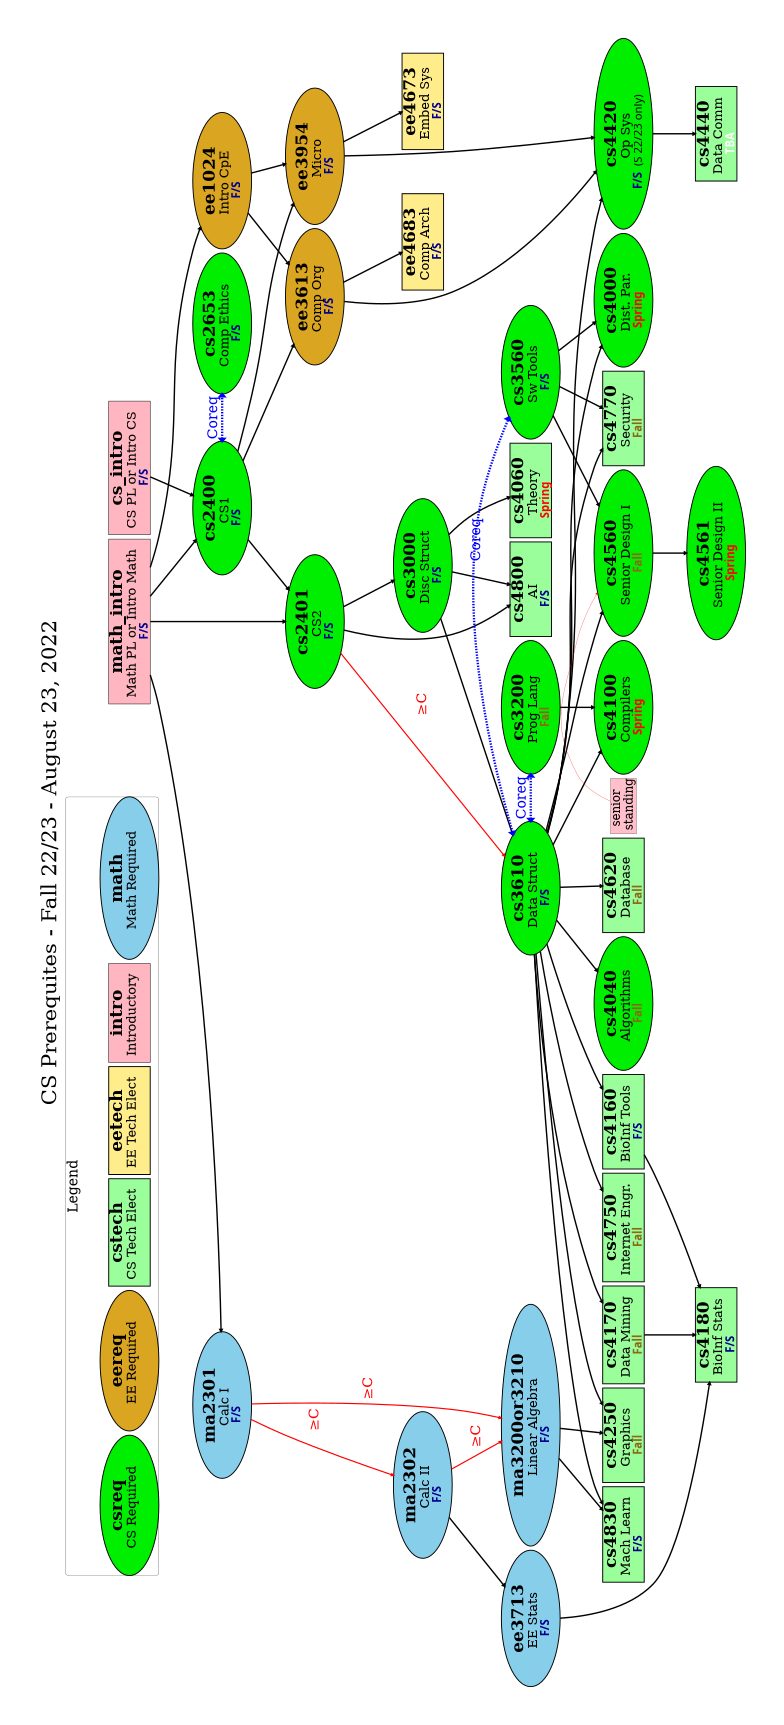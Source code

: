 # 0 "cs_ugrad.dotcc"
# 0 "<built-in>"
# 0 "<command-line>"
# 1 "cs_ugrad.dotcc"


# 1 "eecs_prereq_design.h" 1
# 4 "cs_ugrad.dotcc" 2




digraph cs_undergrad {

 rankdir=TB;



 size="11,8.5"
 margin="0.25,0.25"







 ranksep="2.0"


 graph [ dpi = 600 ];


 landscape=true


 labelloc="t"
 fontsize=90
    label="CS Prerequites - Fall 22/23 - August 23, 2022"




 subgraph free_space {
  EXTRA [ label = "S1", style = invis ]; FREESPACE1 [width=0,style = invis];
   };
 subgraph cluster_Legend {
     style = rounded;
  label="Legend"
  fontsize="60"

  node [shape=oval, sides=4, penwidth=4, style = "filled", fontcolor=black, fillcolor=skyblue,width=0.25,margin="0,0",fontsize=28] ; math [margin="0,0", label= < <FONT POINT-SIZE="72"> <b> math </b> </FONT> <br/> <FONT POINT-SIZE="55"> Math Required </FONT> <FONT POINT-SIZE="50"> <br /> </FONT> <FONT POINT-SIZE="48" face="Impact">   </FONT> >, ];
     node [shape = box, penwidth=2, style = filled, fontcolor=black, fillcolor=lightpink,width=0.25,margin="0,0",fontsize=28] ; intro [margin="0,0", label= < <FONT POINT-SIZE="72"> <b> intro </b> </FONT> <br/> <FONT POINT-SIZE="55"> Introductory </FONT> <FONT POINT-SIZE="50"> <br /> </FONT> <FONT POINT-SIZE="48" face="Impact">   </FONT> >, ];node [shape = rectangle, sides=10, penwidth=4, lightgoldenrod1 = blueviolet, style = filled, fillcolor=lightgoldenrod1,width=0.25,margin="0,0",fontsize=28] ; eetech [margin="0,0", label= < <FONT POINT-SIZE="72"> <b> eetech </b> </FONT> <br/> <FONT POINT-SIZE="55"> EE Tech Elect </FONT> <FONT POINT-SIZE="50"> <br /> </FONT> <FONT POINT-SIZE="48" face="Impact">   </FONT> >, ];
  node [shape = rectangle, sides=10, penwidth=4, palegreen1 = blueviolet, style = filled, fillcolor=palegreen1,width=0.25,margin="0,0",fontsize=28] ; cstech [margin="0,0", label= < <FONT POINT-SIZE="72"> <b> cstech </b> </FONT> <br/> <FONT POINT-SIZE="55"> CS Tech Elect </FONT> <FONT POINT-SIZE="50"> <br /> </FONT> <FONT POINT-SIZE="48" face="Impact">   </FONT> >, ];
  node [shape=oval, sides=4, penwidth=4, style = "filled", fontcolor=black, fillcolor=goldenrod,width=0.25,margin="0,0",fontsize=28] ; eereq [margin="0,0", label= < <FONT POINT-SIZE="72"> <b> eereq </b> </FONT> <br/> <FONT POINT-SIZE="55"> EE Required </FONT> <FONT POINT-SIZE="50"> <br /> </FONT> <FONT POINT-SIZE="48" face="Impact">   </FONT> >, ];
  node [shape=oval, sides=4, penwidth=4, style = "filled", fontcolor=black, fillcolor=green2,width=0.25,margin="0,0",fontsize=28] ; csreq [margin="0,0", label= < <FONT POINT-SIZE="72"> <b> csreq </b> </FONT> <br/> <FONT POINT-SIZE="55"> CS Required </FONT> <FONT POINT-SIZE="50"> <br /> </FONT> <FONT POINT-SIZE="48" face="Impact">   </FONT> >, ];






   };

 subgraph free_space {
  EXTRA [ label = "S2", style = invis ]; FREESPACE2 [width=5,style = invis];
   };






    node [shape = box, penwidth=2, style = filled, fontcolor=black, fillcolor=lightpink,width=0.25,margin="0,0",fontsize=28] ; cs_intro [margin="0,0", label= < <FONT POINT-SIZE="72"> <b> cs_intro </b> </FONT> <br/> <FONT POINT-SIZE="55"> CS PL or Intro CS </FONT> <FONT POINT-SIZE="50"> <br /> </FONT> <FONT POINT-SIZE="48" face="Impact"> <FONT COLOR="darkblue"><b> F/S </b></FONT>   </FONT> >, ];

    node [shape = box, penwidth=2, style = filled, fontcolor=black, fillcolor=lightpink,width=0.25,margin="0,0",fontsize=28] ; math_intro [margin="0,0", label= < <FONT POINT-SIZE="72"> <b> math_intro </b> </FONT> <br/> <FONT POINT-SIZE="55"> Math PL or Intro Math </FONT> <FONT POINT-SIZE="50"> <br /> </FONT> <FONT POINT-SIZE="48" face="Impact"> <FONT COLOR="darkblue"><b> F/S </b></FONT>   </FONT> >, ];

    node [shape=oval, sides=4, penwidth=4, style = "filled", fontcolor=black, fillcolor=skyblue,width=0.25,margin="0,0",fontsize=28] ; ma2301 [margin="0,0", label= < <FONT POINT-SIZE="72"> <b> ma2301 </b> </FONT> <br/> <FONT POINT-SIZE="55"> Calc I </FONT> <FONT POINT-SIZE="50"> <br /> </FONT> <FONT POINT-SIZE="48" face="Impact"> <FONT COLOR="darkblue"><b> F/S </b></FONT>   </FONT> >, ];
 math_intro -> ma2301 [penwidth=6]

 node [shape=oval, sides=4, penwidth=4, style = "filled", fontcolor=black, fillcolor=skyblue,width=0.25,margin="0,0",fontsize=28] ; ma2302 [margin="0,0", label= < <FONT POINT-SIZE="72"> <b> ma2302 </b> </FONT> <br/> <FONT POINT-SIZE="55"> Calc II </FONT> <FONT POINT-SIZE="50"> <br /> </FONT> <FONT POINT-SIZE="48" face="Impact"> <FONT COLOR="darkblue"><b> F/S </b></FONT>   </FONT> >, ];
 ma2301 -> ma2302 [ label = " ≥C", fontsize=60, fontcolor=red, penwidth=5, color=red, style=bold]

 node [shape=oval, sides=4, penwidth=4, style = "filled", fontcolor=black, fillcolor=skyblue,width=0.25,margin="0,0",fontsize=28] ; ma3200or3210 [margin="0,0", label= < <FONT POINT-SIZE="72"> <b> ma3200or3210 </b> </FONT> <br/> <FONT POINT-SIZE="55"> Linear Algebra </FONT> <FONT POINT-SIZE="50"> <br /> </FONT> <FONT POINT-SIZE="48" face="Impact"> <FONT COLOR="darkblue"><b> F/S </b></FONT>   </FONT> >, ];



 ma2301 -> ma3200or3210 [ label = " ≥C", fontsize=60, fontcolor=red, penwidth=5, color=red, style=bold]
 ma2302 -> ma3200or3210 [ label = " ≥C", fontsize=60, fontcolor=red, penwidth=5, color=red, style=bold]

 node [shape=oval, sides=4, penwidth=4, style = "filled", fontcolor=black, fillcolor=green2,width=0.25,margin="0,0",fontsize=28] ; cs2400 [margin="0,0", label= < <FONT POINT-SIZE="72"> <b> cs2400 </b> </FONT> <br/> <FONT POINT-SIZE="55"> CS1 </FONT> <FONT POINT-SIZE="50"> <br /> </FONT> <FONT POINT-SIZE="48" face="Impact"> <FONT COLOR="darkblue"><b> F/S </b></FONT>   </FONT> >, ];

 cs_intro -> cs2400 [penwidth=6]
 math_intro -> cs2400 [penwidth=6]

 node [shape=oval, sides=4, penwidth=4, style = "filled", fontcolor=black, fillcolor=green2,width=0.25,margin="0,0",fontsize=28] ; cs2401 [margin="0,0", label= < <FONT POINT-SIZE="72"> <b> cs2401 </b> </FONT> <br/> <FONT POINT-SIZE="55"> CS2 </FONT> <FONT POINT-SIZE="50"> <br /> </FONT> <FONT POINT-SIZE="48" face="Impact"> <FONT COLOR="darkblue"><b> F/S </b></FONT>   </FONT> >, ];
 cs2400 -> cs2401 [penwidth=6]
 math_intro -> cs2401 [penwidth=6]

 node [shape=oval, sides=4, penwidth=4, style = "filled", fontcolor=black, fillcolor=green2,width=0.25,margin="0,0",fontsize=28] ; cs3000 [margin="0,0", label= < <FONT POINT-SIZE="72"> <b> cs3000 </b> </FONT> <br/> <FONT POINT-SIZE="55"> Disc Struct </FONT> <FONT POINT-SIZE="50"> <br /> </FONT> <FONT POINT-SIZE="48" face="Impact"> <FONT COLOR="darkblue"><b> F/S </b></FONT>   </FONT> >, ];
 cs2401 -> cs3000 [penwidth=6]

 node [shape=oval, sides=4, penwidth=4, style = "filled", fontcolor=black, fillcolor=green2,width=0.25,margin="0,0",fontsize=28] ; cs3610 [margin="0,0", label= < <FONT POINT-SIZE="72"> <b> cs3610 </b> </FONT> <br/> <FONT POINT-SIZE="55"> Data Struct </FONT> <FONT POINT-SIZE="50"> <br /> </FONT> <FONT POINT-SIZE="48" face="Impact"> <FONT COLOR="darkblue"><b> F/S </b></FONT>   </FONT> >, ];

 cs2401 -> cs3610 [ label = " ≥C", fontsize=60, fontcolor=red, penwidth=5, color=red, style=bold]
 cs3000 -> cs3610 [penwidth=6]

 node [shape=oval, sides=4, penwidth=4, style = "filled", fontcolor=black, fillcolor=green2,width=0.25,margin="0,0",fontsize=28] ; cs3560 [margin="0,0", label= < <FONT POINT-SIZE="72"> <b> cs3560 </b> </FONT> <br/> <FONT POINT-SIZE="55"> Sw Tools </FONT> <FONT POINT-SIZE="50"> <br /> </FONT> <FONT POINT-SIZE="48" face="Impact"> <FONT COLOR="darkblue"><b> F/S </b></FONT>   </FONT> >, ];
 cs3610 -> cs3560 [ dir=both, label = "Coreq", fontcolor=blue, color=blue, style=bold fontsize=60, penwidth=10, style=dashed] { rank=same cs3560 cs3610 }





 node [shape=oval, sides=4, penwidth=4, style = "filled", fontcolor=black, fillcolor=goldenrod,width=0.25,margin="0,0",fontsize=28] ; ee1024 [margin="0,0", label= < <FONT POINT-SIZE="72"> <b> ee1024 </b> </FONT> <br/> <FONT POINT-SIZE="55"> Intro CpE </FONT> <FONT POINT-SIZE="50"> <br /> </FONT> <FONT POINT-SIZE="48" face="Impact"> <FONT COLOR="darkblue"><b> F/S </b></FONT>   </FONT> >, ];
 math_intro -> ee1024 [penwidth=6]

    node [shape=oval, sides=4, penwidth=4, style = "filled", fontcolor=black, fillcolor=goldenrod,width=0.25,margin="0,0",fontsize=28] ; ee3613 [margin="0,0", label= < <FONT POINT-SIZE="72"> <b> ee3613 </b> </FONT> <br/> <FONT POINT-SIZE="55"> Comp Org </FONT> <FONT POINT-SIZE="50"> <br /> </FONT> <FONT POINT-SIZE="48" face="Impact"> <FONT COLOR="darkblue"><b> F/S </b></FONT>   </FONT> >, ];
 ee1024 -> ee3613 [penwidth=6]
 cs2400 -> ee3613 [penwidth=6]

 node [shape=oval, sides=4, penwidth=4, style = "filled", fontcolor=black, fillcolor=goldenrod,width=0.25,margin="0,0",fontsize=28] ; ee3954 [margin="0,0", label= < <FONT POINT-SIZE="72"> <b> ee3954 </b> </FONT> <br/> <FONT POINT-SIZE="55"> Micro </FONT> <FONT POINT-SIZE="50"> <br /> </FONT> <FONT POINT-SIZE="48" face="Impact"> <FONT COLOR="darkblue"><b> F/S </b></FONT>   </FONT> >, ];
 ee1024 -> ee3954 [penwidth=6]
 cs2400 -> ee3954 [penwidth=6]

    node [shape=oval, sides=4, penwidth=4, style = "filled", fontcolor=black, fillcolor=skyblue,width=0.25,margin="0,0",fontsize=28] ; ee3713 [margin="0,0", label= < <FONT POINT-SIZE="72"> <b> ee3713 </b> </FONT> <br/> <FONT POINT-SIZE="55"> EE Stats </FONT> <FONT POINT-SIZE="50"> <br /> </FONT> <FONT POINT-SIZE="48" face="Impact"> <FONT COLOR="darkblue"><b> F/S </b></FONT>   </FONT> >, ];
 ma2302 -> ee3713 [penwidth=6]

 node [shape=oval, sides=4, penwidth=4, style = "filled", fontcolor=black, fillcolor=green2,width=0.25,margin="0,0",fontsize=28] ; cs2653 [margin="0,0", label= < <FONT POINT-SIZE="72"> <b> cs2653 </b> </FONT> <br/> <FONT POINT-SIZE="55"> Comp Ethics </FONT> <FONT POINT-SIZE="50"> <br /> </FONT> <FONT POINT-SIZE="48" face="Impact"> <FONT COLOR="darkblue"><b> F/S </b></FONT>   </FONT> >, ];

 cs2400 -> cs2653 [ dir=both, label = "Coreq", fontcolor=blue, color=blue, style=bold fontsize=60, penwidth=10, style=dashed] { rank=same cs2653 cs2400 }

 node [shape=oval, sides=4, penwidth=4, style = "filled", fontcolor=black, fillcolor=green2,width=0.25,margin="0,0",fontsize=28] ; cs3200 [margin="0,0", label= < <FONT POINT-SIZE="72"> <b> cs3200 </b> </FONT> <br/> <FONT POINT-SIZE="55"> Prog Lang </FONT> <FONT POINT-SIZE="50"> <br /> </FONT> <FONT POINT-SIZE="48" face="Impact"> <FONT COLOR="goldenrod4"><b> Fall </b></FONT>   </FONT> >, ];

 cs3610 -> cs3200 [ dir=both, label = "Coreq", fontcolor=blue, color=blue, style=bold fontsize=60, penwidth=10, style=dashed] { rank=same cs3200 cs3610 }

 node [shape=oval, sides=4, penwidth=4, style = "filled", fontcolor=black, fillcolor=green2,width=0.25,margin="0,0",fontsize=28] ; cs4000 [margin="0,0", label= < <FONT POINT-SIZE="72"> <b> cs4000 </b> </FONT> <br/> <FONT POINT-SIZE="55"> Dist. Par. </FONT> <FONT POINT-SIZE="50"> <br /> </FONT> <FONT POINT-SIZE="48" face="Impact"> <FONT COLOR="red"><b> Spring </b></FONT>   </FONT> >, ];
 cs3610 -> cs4000 [penwidth=6]
 cs3560 -> cs4000 [penwidth=6]

 node [shape=oval, sides=4, penwidth=4, style = "filled", fontcolor=black, fillcolor=green2,width=0.25,margin="0,0",fontsize=28] ; cs4040 [margin="0,0", label= < <FONT POINT-SIZE="72"> <b> cs4040 </b> </FONT> <br/> <FONT POINT-SIZE="55"> Algorithms </FONT> <FONT POINT-SIZE="50"> <br /> </FONT> <FONT POINT-SIZE="48" face="Impact"> <FONT COLOR="goldenrod4"><b> Fall </b></FONT>   </FONT> >, ];
 cs3610 -> cs4040 [penwidth=6]

 node [shape=oval, sides=4, penwidth=4, style = "filled", fontcolor=black, fillcolor=green2,width=0.25,margin="0,0",fontsize=28] ; cs4100 [margin="0,0", label= < <FONT POINT-SIZE="72"> <b> cs4100 </b> </FONT> <br/> <FONT POINT-SIZE="55"> Compilers </FONT> <FONT POINT-SIZE="50"> <br /> </FONT> <FONT POINT-SIZE="48" face="Impact"> <FONT COLOR="red"><b> Spring </b></FONT>   </FONT> >, ];
 cs3200 -> cs4100 [penwidth=6]
 cs3610 -> cs4100 [penwidth=6]

 node [shape=oval, sides=4, penwidth=4, style = "filled", fontcolor=black, fillcolor=green2,width=0.25,margin="0,0",fontsize=28] ; cs4420 [margin="0,0", label= < <FONT POINT-SIZE="72"> <b> cs4420 </b> </FONT> <br/> <FONT POINT-SIZE="55"> Op Sys </FONT> <FONT POINT-SIZE="50"> <br /> </FONT> <FONT POINT-SIZE="48" face="Impact"> <FONT COLOR="darkblue"><b> F/S </b></FONT> (S 22/23 only)   </FONT> >, ];

 ee3613 -> cs4420 [penwidth=6]
 ee3954 -> cs4420 [penwidth=6]
 cs3610 -> cs4420 [penwidth=6]


 node [shape=oval, sides=4, penwidth=4, style = "filled", fontcolor=black, fillcolor=green2,width=0.25,margin="0,0",fontsize=28] ; cs4560 [margin="0,0", label= < <FONT POINT-SIZE="72"> <b> cs4560 </b> </FONT> <br/> <FONT POINT-SIZE="55"> Senior Design I </FONT> <FONT POINT-SIZE="50"> <br /> </FONT> <FONT POINT-SIZE="48" face="Impact"> <FONT COLOR="goldenrod4"><b> Fall </b></FONT>   </FONT> >, ];
 cs3560 -> cs4560 [penwidth=6]
 cs3610 -> cs4560 [penwidth=6]
  node [shape=box, style = "filled", penwidth=1, fontcolor=black, fillcolor=pink] ; senior1 [label="senior \n standing" fontsize="50"]; senior1 -> cs4560 [color=red] { rank=same cs4560 senior1}

 node [shape=oval, sides=4, penwidth=4, style = "filled", fontcolor=black, fillcolor=green2,width=0.25,margin="0,0",fontsize=28] ; cs4561 [margin="0,0", label= < <FONT POINT-SIZE="72"> <b> cs4561 </b> </FONT> <br/> <FONT POINT-SIZE="55"> Senior Design II </FONT> <FONT POINT-SIZE="50"> <br /> </FONT> <FONT POINT-SIZE="48" face="Impact"> <FONT COLOR="red"><b> Spring </b></FONT>   </FONT> >, ];
 cs4560 -> cs4561 [penwidth=6]





 node [shape = rectangle, sides=10, penwidth=4, palegreen1 = blueviolet, style = filled, fillcolor=palegreen1,width=0.25,margin="0,0",fontsize=28] ; cs4060 [margin="0,0", label= < <FONT POINT-SIZE="72"> <b> cs4060 </b> </FONT> <br/> <FONT POINT-SIZE="55"> Theory </FONT> <FONT POINT-SIZE="50"> <br /> </FONT> <FONT POINT-SIZE="48" face="Impact"> <FONT COLOR="red"><b> Spring </b></FONT>   </FONT> >, ];
 cs3000 -> cs4060 [penwidth=6]
# 179 "cs_ugrad.dotcc"
 node [shape = rectangle, sides=10, penwidth=4, palegreen1 = blueviolet, style = filled, fillcolor=palegreen1,width=0.25,margin="0,0",fontsize=28] ; cs4160 [margin="0,0", label= < <FONT POINT-SIZE="72"> <b> cs4160 </b> </FONT> <br/> <FONT POINT-SIZE="55"> BioInf Tools </FONT> <FONT POINT-SIZE="50"> <br /> </FONT> <FONT POINT-SIZE="48" face="Impact"> <FONT COLOR="darkblue"><b> F/S </b></FONT>   </FONT> >, ];
 cs3610 -> cs4160 [penwidth=6]

 node [shape = rectangle, sides=10, penwidth=4, palegreen1 = blueviolet, style = filled, fillcolor=palegreen1,width=0.25,margin="0,0",fontsize=28] ; cs4170 [margin="0,0", label= < <FONT POINT-SIZE="72"> <b> cs4170 </b> </FONT> <br/> <FONT POINT-SIZE="55"> Data Mining </FONT> <FONT POINT-SIZE="50"> <br /> </FONT> <FONT POINT-SIZE="48" face="Impact"> <FONT COLOR="goldenrod4"><b> Fall </b></FONT>   </FONT> >, ];
 cs3610 -> cs4170 [penwidth=6]


 node [shape = rectangle, sides=10, penwidth=4, palegreen1 = blueviolet, style = filled, fillcolor=palegreen1,width=0.25,margin="0,0",fontsize=28] ; cs4180 [margin="0,0", label= < <FONT POINT-SIZE="72"> <b> cs4180 </b> </FONT> <br/> <FONT POINT-SIZE="55"> BioInf Stats </FONT> <FONT POINT-SIZE="50"> <br /> </FONT> <FONT POINT-SIZE="48" face="Impact"> <FONT COLOR="darkblue"><b> F/S </b></FONT>   </FONT> >, ];
 cs4170 -> cs4180 [penwidth=6]
 ee3713 -> cs4180 [penwidth=6]
 cs4160 -> cs4180 [penwidth=6]



 node [shape = rectangle, sides=10, penwidth=4, palegreen1 = blueviolet, style = filled, fillcolor=palegreen1,width=0.25,margin="0,0",fontsize=28] ; cs4250 [margin="0,0", label= < <FONT POINT-SIZE="72"> <b> cs4250 </b> </FONT> <br/> <FONT POINT-SIZE="55"> Graphics </FONT> <FONT POINT-SIZE="50"> <br /> </FONT> <FONT POINT-SIZE="48" face="Impact"> <FONT COLOR="goldenrod4"><b> Fall </b></FONT>   </FONT> >, ];
 cs3610 -> cs4250 [penwidth=6]
 ma3200or3210 -> cs4250 [penwidth=6]


 node [shape = rectangle, sides=10, penwidth=4, palegreen1 = blueviolet, style = filled, fillcolor=palegreen1,width=0.25,margin="0,0",fontsize=28] ; cs4440 [margin="0,0", label= < <FONT POINT-SIZE="72"> <b> cs4440 </b> </FONT> <br/> <FONT POINT-SIZE="55"> Data Comm </FONT> <FONT POINT-SIZE="50"> <br /> </FONT> <FONT POINT-SIZE="48" face="Impact"> <FONT COLOR="white"><b> TBA </b></FONT>   </FONT> >, ];
 cs4420 -> cs4440 [penwidth=6]

 node [shape = rectangle, sides=10, penwidth=4, palegreen1 = blueviolet, style = filled, fillcolor=palegreen1,width=0.25,margin="0,0",fontsize=28] ; cs4620 [margin="0,0", label= < <FONT POINT-SIZE="72"> <b> cs4620 </b> </FONT> <br/> <FONT POINT-SIZE="55"> Database </FONT> <FONT POINT-SIZE="50"> <br /> </FONT> <FONT POINT-SIZE="48" face="Impact"> <FONT COLOR="goldenrod4"><b> Fall </b></FONT>   </FONT> >, ];
 cs3610 -> cs4620 [penwidth=6]

 node [shape = rectangle, sides=10, penwidth=4, palegreen1 = blueviolet, style = filled, fillcolor=palegreen1,width=0.25,margin="0,0",fontsize=28] ; cs4750 [margin="0,0", label= < <FONT POINT-SIZE="72"> <b> cs4750 </b> </FONT> <br/> <FONT POINT-SIZE="55"> Internet Engr. </FONT> <FONT POINT-SIZE="50"> <br /> </FONT> <FONT POINT-SIZE="48" face="Impact"> <FONT COLOR="goldenrod4"><b> Fall </b></FONT>   </FONT> >, ];
 cs3610 -> cs4750 [penwidth=6]

 node [shape = rectangle, sides=10, penwidth=4, palegreen1 = blueviolet, style = filled, fillcolor=palegreen1,width=0.25,margin="0,0",fontsize=28] ; cs4800 [margin="0,0", label= < <FONT POINT-SIZE="72"> <b> cs4800 </b> </FONT> <br/> <FONT POINT-SIZE="55"> AI </FONT> <FONT POINT-SIZE="50"> <br /> </FONT> <FONT POINT-SIZE="48" face="Impact"> <FONT COLOR="darkblue"><b> F/S </b></FONT>   </FONT> >, ];

 cs3000 -> cs4800 [penwidth=6]
 cs2401 -> cs4800 [penwidth=6]

 node [shape = rectangle, sides=10, penwidth=4, palegreen1 = blueviolet, style = filled, fillcolor=palegreen1,width=0.25,margin="0,0",fontsize=28] ; cs4830 [margin="0,0", label= < <FONT POINT-SIZE="72"> <b> cs4830 </b> </FONT> <br/> <FONT POINT-SIZE="55"> Mach Learn </FONT> <FONT POINT-SIZE="50"> <br /> </FONT> <FONT POINT-SIZE="48" face="Impact"> <FONT COLOR="darkblue"><b> F/S </b></FONT>   </FONT> >, ];
 cs3610 -> cs4830 [penwidth=6]
 ma3200or3210 -> cs4830 [penwidth=6]


 node [shape = rectangle, sides=10, penwidth=4, palegreen1 = blueviolet, style = filled, fillcolor=palegreen1,width=0.25,margin="0,0",fontsize=28] ; cs4770 [margin="0,0", label= < <FONT POINT-SIZE="72"> <b> cs4770 </b> </FONT> <br/> <FONT POINT-SIZE="55"> Security </FONT> <FONT POINT-SIZE="50"> <br /> </FONT> <FONT POINT-SIZE="48" face="Impact"> <FONT COLOR="goldenrod4"><b> Fall </b></FONT>   </FONT> >, ];

 cs3610 -> cs4770 [penwidth=6]
 cs3560 -> cs4770 [penwidth=6]

 node [shape = rectangle, sides=10, penwidth=4, lightgoldenrod1 = blueviolet, style = filled, fillcolor=lightgoldenrod1,width=0.25,margin="0,0",fontsize=28] ; ee4673 [margin="0,0", label= < <FONT POINT-SIZE="72"> <b> ee4673 </b> </FONT> <br/> <FONT POINT-SIZE="55"> Embed Sys </FONT> <FONT POINT-SIZE="50"> <br /> </FONT> <FONT POINT-SIZE="48" face="Impact"> <FONT COLOR="darkblue"><b> F/S </b></FONT>   </FONT> >, ];
 ee3954 -> ee4673 [penwidth=6]


 node [shape = rectangle, sides=10, penwidth=4, lightgoldenrod1 = blueviolet, style = filled, fillcolor=lightgoldenrod1,width=0.25,margin="0,0",fontsize=28] ; ee4683 [margin="0,0", label= < <FONT POINT-SIZE="72"> <b> ee4683 </b> </FONT> <br/> <FONT POINT-SIZE="55"> Comp Arch </FONT> <FONT POINT-SIZE="50"> <br /> </FONT> <FONT POINT-SIZE="48" face="Impact"> <FONT COLOR="darkblue"><b> F/S </b></FONT>   </FONT> >, ];
 ee3613 -> ee4683 [penwidth=6]


 { rank=same cs2400 ee1024 ma2301 }




}
